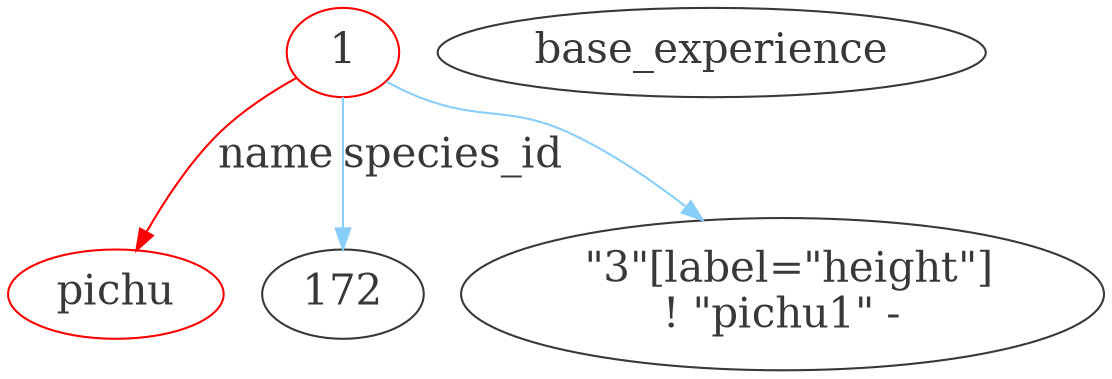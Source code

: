 digraph {
  graph [
   rankdir=TB
  ];
  node [
    style = "", fontsize = "20", fontcolor="grey22", color = "grey22", penwidth="1.0"
  ]
  edge [
    color="lightskyblue", fontcolor="grey22", penwidth="1.0", fontsize="20"
  ]

  name1 [label="pichu", color="red"]

  pichu1 [label="1", color="red"]
  "pichu1" -> name1[label="name", color="red"]
  "pichu1" -> "172"[label="species_id"]
  "pichu1" ->< "3"[label="height"]
! "pichu1" -> "41"[label="base_experience"]
}
